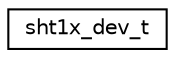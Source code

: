 digraph "Graphical Class Hierarchy"
{
 // LATEX_PDF_SIZE
  edge [fontname="Helvetica",fontsize="10",labelfontname="Helvetica",labelfontsize="10"];
  node [fontname="Helvetica",fontsize="10",shape=record];
  rankdir="LR";
  Node0 [label="sht1x_dev_t",height=0.2,width=0.4,color="black", fillcolor="white", style="filled",URL="$structsht1x__dev__t.html",tooltip="SHT10/11/15 temperature humidity sensor."];
}
